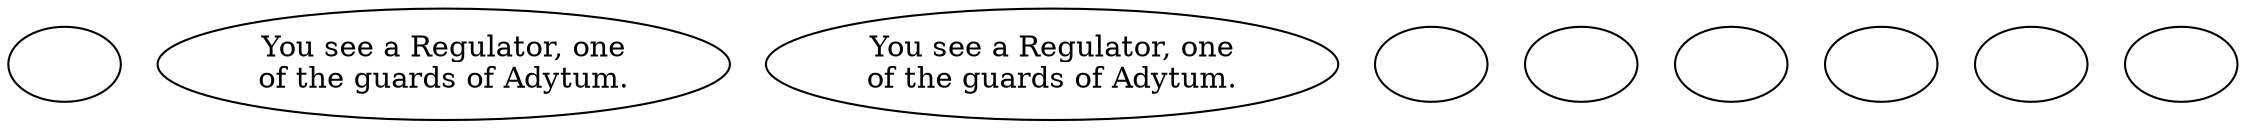 digraph REGULATR {
  "Start" [style=filled       fillcolor="#FFFFFF"       color="#000000"]
  "Start" [label=""]
  "look_at_p_proc" [style=filled       fillcolor="#FFFFFF"       color="#000000"]
  "look_at_p_proc" [label="You see a Regulator, one\nof the guards of Adytum."]
  "description_p_proc" [style=filled       fillcolor="#FFFFFF"       color="#000000"]
  "description_p_proc" [label="You see a Regulator, one\nof the guards of Adytum."]
  "talk_p_proc" [style=filled       fillcolor="#FFFFFF"       color="#000000"]
  "talk_p_proc" [label=""]
  "critter_p_proc" [style=filled       fillcolor="#FFFFFF"       color="#000000"]
  "critter_p_proc" [label=""]
  "damage_p_proc" [style=filled       fillcolor="#FFFFFF"       color="#000000"]
  "damage_p_proc" [label=""]
  "destroy_p_proc" [style=filled       fillcolor="#FFFFFF"       color="#000000"]
  "destroy_p_proc" [label=""]
  "pickup_p_proc" [style=filled       fillcolor="#FFFFFF"       color="#000000"]
  "pickup_p_proc" [label=""]
  "timed_event_p_proc" [style=filled       fillcolor="#FFFFFF"       color="#000000"]
  "timed_event_p_proc" [label=""]
}